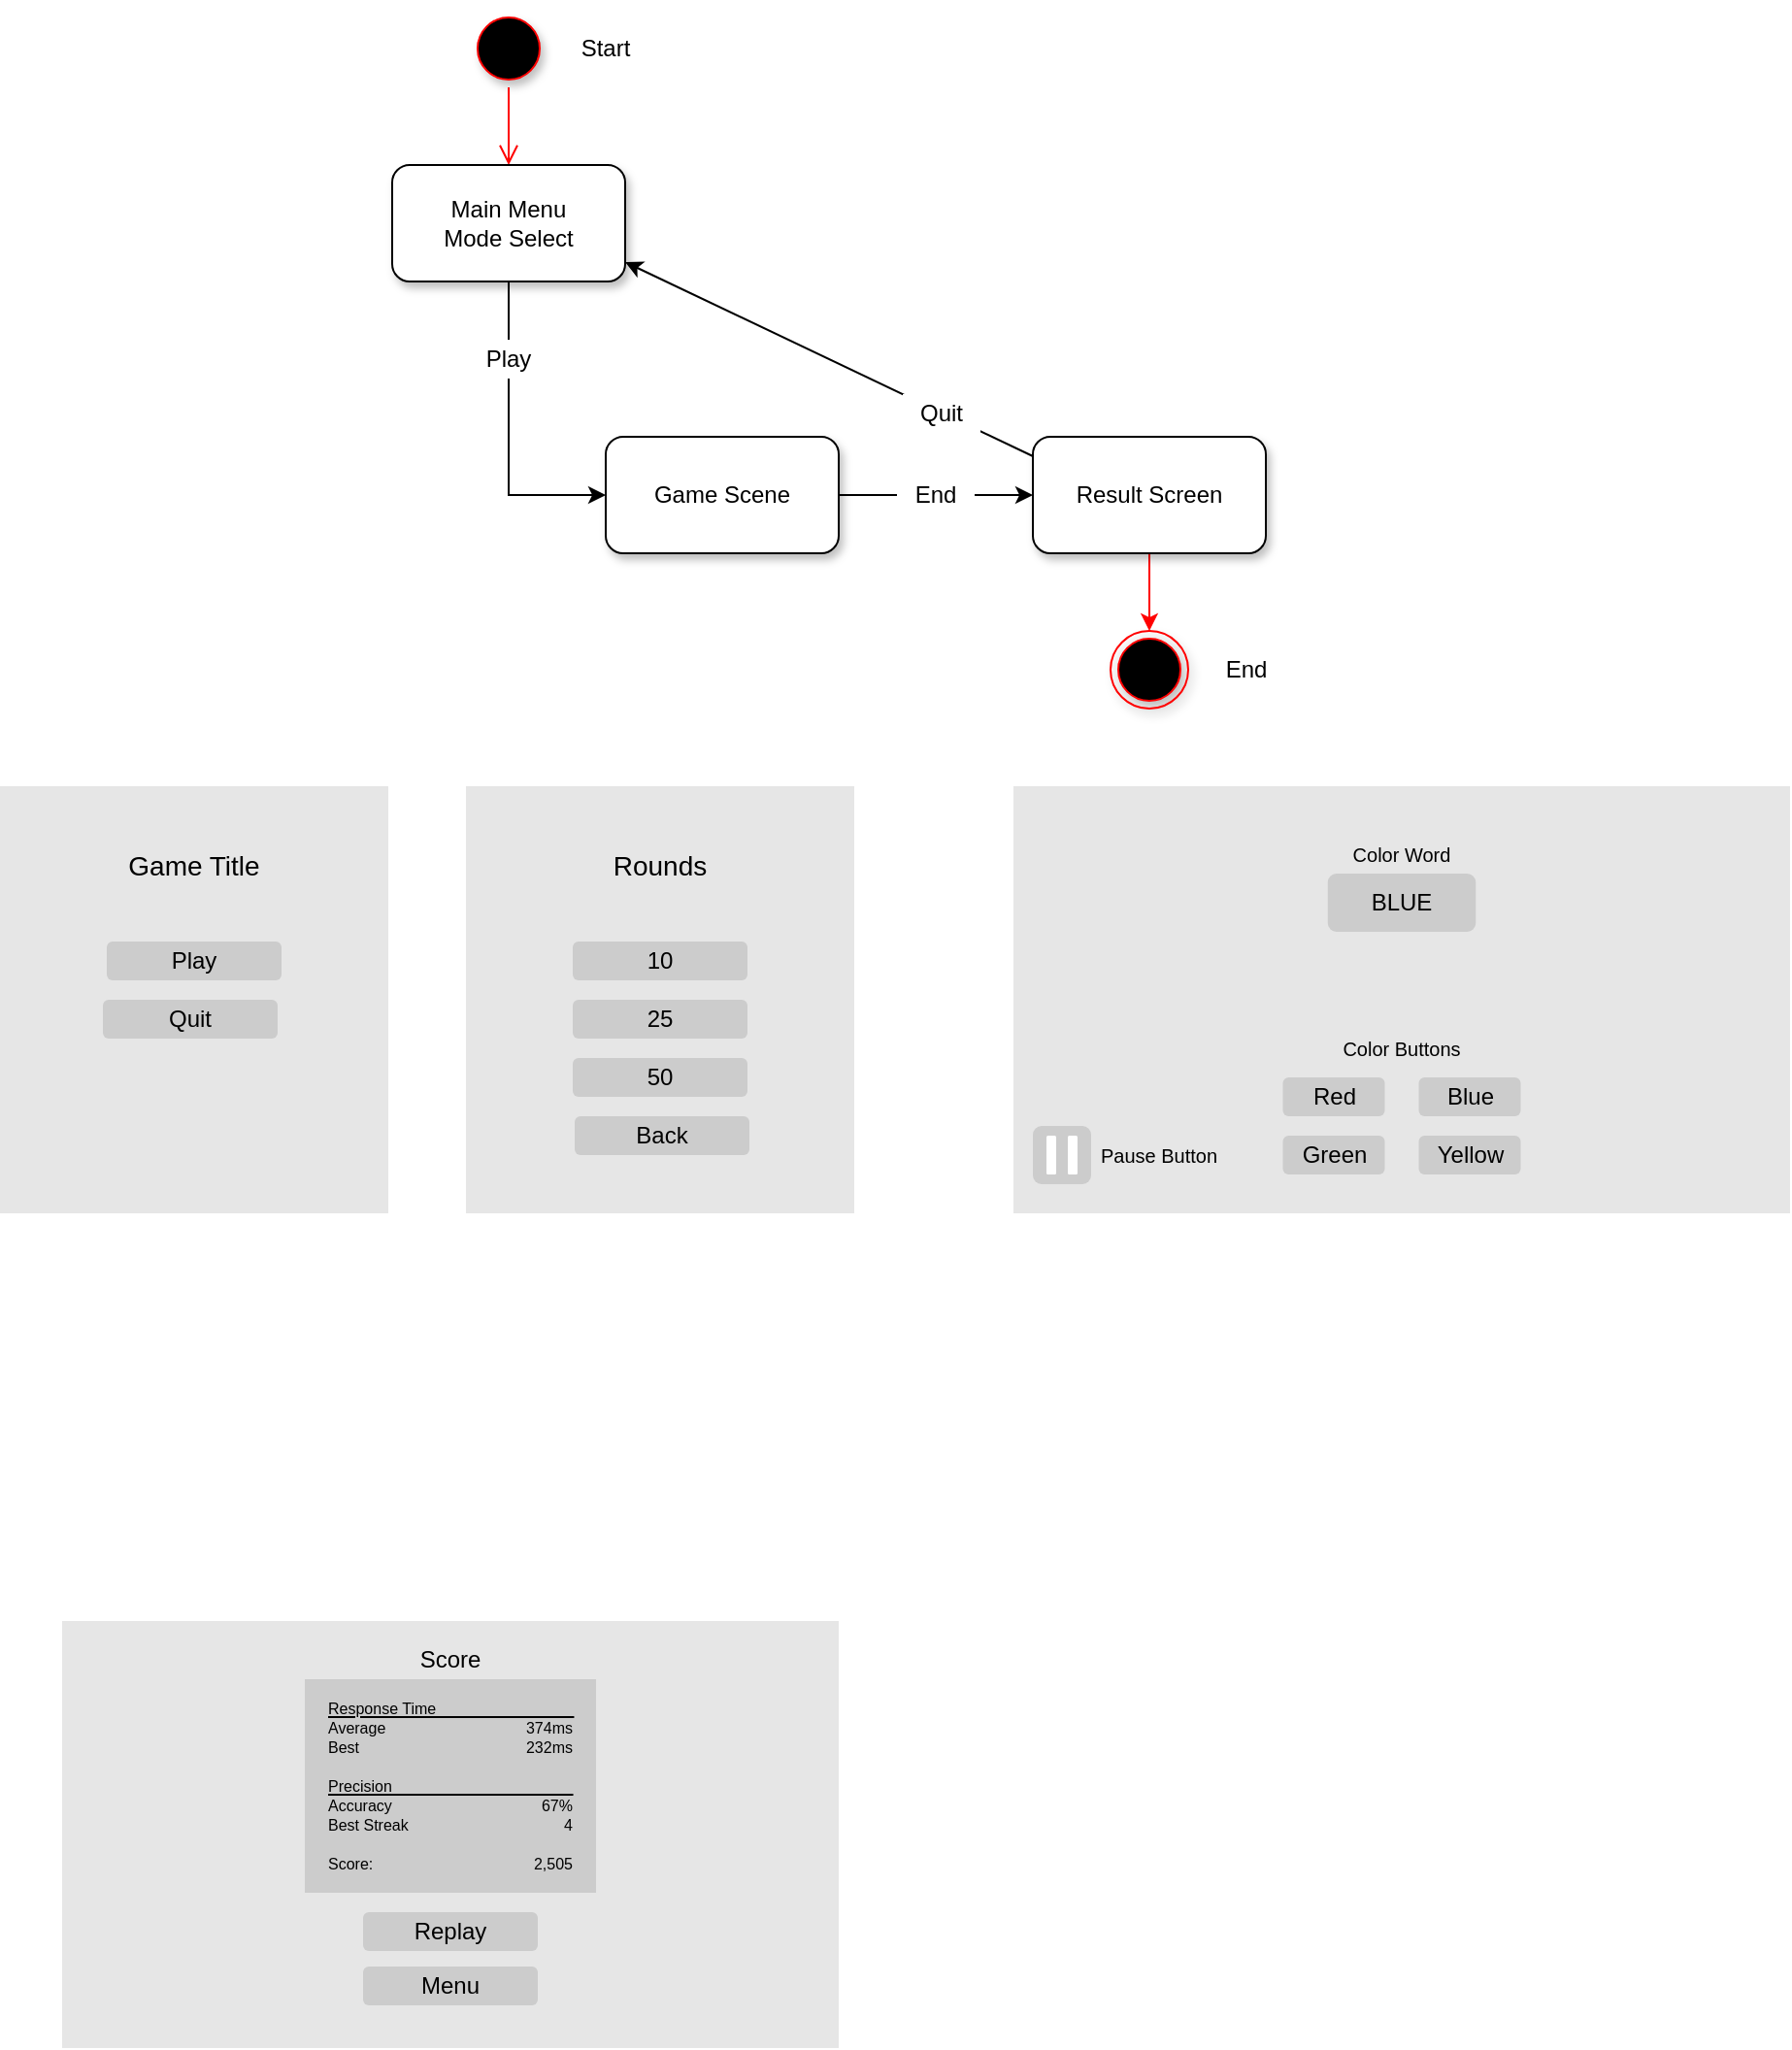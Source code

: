 <mxfile version="14.6.13" type="device"><diagram name="Page-1" id="e7e014a7-5840-1c2e-5031-d8a46d1fe8dd"><mxGraphModel dx="1089" dy="593" grid="0" gridSize="10" guides="1" tooltips="1" connect="1" arrows="1" fold="1" page="1" pageScale="1" pageWidth="1169" pageHeight="826" background="#ffffff" math="0" shadow="0"><root><mxCell id="0"/><mxCell id="1" parent="0"/><mxCell id="aj3zudxaXITrC1H-70pJ-124" value="" style="rounded=0;whiteSpace=wrap;html=1;shadow=0;glass=0;labelBackgroundColor=none;sketch=0;strokeColor=none;fillColor=#E6E6E6;" parent="1" vertex="1"><mxGeometry x="318" y="440" width="200" height="220" as="geometry"/></mxCell><mxCell id="aj3zudxaXITrC1H-70pJ-96" value="" style="endArrow=classic;html=1;strokeColor=#000000;" parent="1" edge="1"><mxGeometry width="50" height="50" relative="1" as="geometry"><mxPoint x="610" y="270" as="sourcePoint"/><mxPoint x="400" y="170" as="targetPoint"/></mxGeometry></mxCell><mxCell id="aj3zudxaXITrC1H-70pJ-41" value="" style="ellipse;html=1;shape=startState;fillColor=#000000;strokeColor=#ff0000;shadow=1;" parent="1" vertex="1"><mxGeometry x="320" y="40" width="40" height="40" as="geometry"/></mxCell><mxCell id="aj3zudxaXITrC1H-70pJ-42" value="" style="edgeStyle=orthogonalEdgeStyle;html=1;verticalAlign=bottom;endArrow=open;endSize=8;strokeColor=#ff0000;entryX=0.5;entryY=0;entryDx=0;entryDy=0;" parent="1" source="aj3zudxaXITrC1H-70pJ-41" target="aj3zudxaXITrC1H-70pJ-55" edge="1"><mxGeometry relative="1" as="geometry"><mxPoint x="340" y="120" as="targetPoint"/></mxGeometry></mxCell><mxCell id="aj3zudxaXITrC1H-70pJ-43" value="Start" style="text;html=1;strokeColor=none;fillColor=none;align=center;verticalAlign=middle;whiteSpace=wrap;rounded=0;" parent="1" vertex="1"><mxGeometry x="370" y="50" width="40" height="20" as="geometry"/></mxCell><mxCell id="aj3zudxaXITrC1H-70pJ-47" value="" style="edgeStyle=orthogonalEdgeStyle;rounded=0;orthogonalLoop=1;jettySize=auto;html=1;entryX=0;entryY=0.5;entryDx=0;entryDy=0;exitX=0.5;exitY=1;exitDx=0;exitDy=0;" parent="1" source="aj3zudxaXITrC1H-70pJ-55" target="aj3zudxaXITrC1H-70pJ-56" edge="1"><mxGeometry x="-0.538" relative="1" as="geometry"><mxPoint x="340" y="220" as="targetPoint"/><mxPoint x="340" y="180" as="sourcePoint"/><Array as="points"><mxPoint x="340" y="290"/></Array><mxPoint as="offset"/></mxGeometry></mxCell><mxCell id="aj3zudxaXITrC1H-70pJ-50" style="edgeStyle=orthogonalEdgeStyle;rounded=0;orthogonalLoop=1;jettySize=auto;html=1;exitX=0.5;exitY=1;exitDx=0;exitDy=0;" parent="1" edge="1"><mxGeometry relative="1" as="geometry"><mxPoint x="680" y="310" as="sourcePoint"/><mxPoint x="680" y="310" as="targetPoint"/></mxGeometry></mxCell><mxCell id="aj3zudxaXITrC1H-70pJ-52" value="" style="ellipse;html=1;shape=endState;fillColor=#000000;strokeColor=#ff0000;shadow=1;" parent="1" vertex="1"><mxGeometry x="650" y="360" width="40" height="40" as="geometry"/></mxCell><mxCell id="aj3zudxaXITrC1H-70pJ-53" value="End" style="text;html=1;strokeColor=none;fillColor=none;align=center;verticalAlign=middle;whiteSpace=wrap;rounded=0;" parent="1" vertex="1"><mxGeometry x="700" y="370" width="40" height="20" as="geometry"/></mxCell><mxCell id="aj3zudxaXITrC1H-70pJ-55" value="Main Menu&lt;br&gt;Mode Select" style="rounded=1;whiteSpace=wrap;html=1;shadow=1;sketch=0;" parent="1" vertex="1"><mxGeometry x="280" y="120" width="120" height="60" as="geometry"/></mxCell><mxCell id="aj3zudxaXITrC1H-70pJ-68" value="" style="edgeStyle=orthogonalEdgeStyle;rounded=0;orthogonalLoop=1;jettySize=auto;html=1;entryX=0;entryY=0.5;entryDx=0;entryDy=0;" parent="1" source="aj3zudxaXITrC1H-70pJ-56" target="aj3zudxaXITrC1H-70pJ-67" edge="1"><mxGeometry relative="1" as="geometry"><mxPoint as="offset"/></mxGeometry></mxCell><mxCell id="aj3zudxaXITrC1H-70pJ-56" value="Game Scene" style="rounded=1;whiteSpace=wrap;html=1;shadow=1;sketch=0;" parent="1" vertex="1"><mxGeometry x="390" y="260" width="120" height="60" as="geometry"/></mxCell><mxCell id="aj3zudxaXITrC1H-70pJ-76" style="edgeStyle=orthogonalEdgeStyle;rounded=0;orthogonalLoop=1;jettySize=auto;html=1;entryX=0.5;entryY=0;entryDx=0;entryDy=0;strokeColor=#FF0000;" parent="1" source="aj3zudxaXITrC1H-70pJ-67" target="aj3zudxaXITrC1H-70pJ-52" edge="1"><mxGeometry relative="1" as="geometry"/></mxCell><mxCell id="aj3zudxaXITrC1H-70pJ-67" value="Result Screen" style="rounded=1;whiteSpace=wrap;html=1;shadow=1;sketch=0;" parent="1" vertex="1"><mxGeometry x="610" y="260" width="120" height="60" as="geometry"/></mxCell><mxCell id="aj3zudxaXITrC1H-70pJ-91" value="Play" style="text;html=1;strokeColor=none;align=center;verticalAlign=middle;whiteSpace=wrap;rounded=0;fillColor=#ffffff;" parent="1" vertex="1"><mxGeometry x="320" y="210" width="40" height="20" as="geometry"/></mxCell><mxCell id="aj3zudxaXITrC1H-70pJ-93" value="End" style="text;html=1;strokeColor=none;align=center;verticalAlign=middle;whiteSpace=wrap;rounded=0;fillColor=#ffffff;" parent="1" vertex="1"><mxGeometry x="540" y="280" width="40" height="20" as="geometry"/></mxCell><mxCell id="aj3zudxaXITrC1H-70pJ-97" value="Quit" style="text;html=1;strokeColor=none;align=center;verticalAlign=middle;whiteSpace=wrap;rounded=0;fillColor=#ffffff;" parent="1" vertex="1"><mxGeometry x="543" y="238" width="40" height="20" as="geometry"/></mxCell><mxCell id="aj3zudxaXITrC1H-70pJ-105" value="" style="rounded=0;whiteSpace=wrap;html=1;shadow=0;glass=0;labelBackgroundColor=none;sketch=0;strokeColor=none;fillColor=#E6E6E6;" parent="1" vertex="1"><mxGeometry x="78" y="440" width="200" height="220" as="geometry"/></mxCell><mxCell id="aj3zudxaXITrC1H-70pJ-107" value="Play" style="rounded=1;whiteSpace=wrap;html=1;shadow=0;glass=0;labelBackgroundColor=none;sketch=0;strokeColor=none;verticalAlign=middle;fillColor=#CCCCCC;" parent="1" vertex="1"><mxGeometry x="133" y="520" width="90" height="20" as="geometry"/></mxCell><mxCell id="aj3zudxaXITrC1H-70pJ-120" value="10" style="rounded=1;whiteSpace=wrap;html=1;shadow=0;glass=0;labelBackgroundColor=none;sketch=0;strokeColor=none;verticalAlign=middle;fillColor=#CCCCCC;" parent="1" vertex="1"><mxGeometry x="373" y="520" width="90" height="20" as="geometry"/></mxCell><mxCell id="aj3zudxaXITrC1H-70pJ-121" value="50" style="rounded=1;whiteSpace=wrap;html=1;shadow=0;glass=0;labelBackgroundColor=none;sketch=0;strokeColor=none;verticalAlign=middle;fillColor=#CCCCCC;" parent="1" vertex="1"><mxGeometry x="373" y="580" width="90" height="20" as="geometry"/></mxCell><mxCell id="aj3zudxaXITrC1H-70pJ-122" value="25" style="rounded=1;whiteSpace=wrap;html=1;shadow=0;glass=0;labelBackgroundColor=none;sketch=0;strokeColor=none;verticalAlign=middle;fillColor=#CCCCCC;" parent="1" vertex="1"><mxGeometry x="373" y="550" width="90" height="20" as="geometry"/></mxCell><mxCell id="aj3zudxaXITrC1H-70pJ-123" value="Quit" style="rounded=1;whiteSpace=wrap;html=1;shadow=0;glass=0;labelBackgroundColor=none;sketch=0;strokeColor=none;verticalAlign=middle;fillColor=#CCCCCC;" parent="1" vertex="1"><mxGeometry x="131" y="550" width="90" height="20" as="geometry"/></mxCell><mxCell id="aj3zudxaXITrC1H-70pJ-125" value="Back" style="rounded=1;whiteSpace=wrap;html=1;shadow=0;glass=0;labelBackgroundColor=none;sketch=0;strokeColor=none;verticalAlign=middle;fillColor=#CCCCCC;" parent="1" vertex="1"><mxGeometry x="374" y="610" width="90" height="20" as="geometry"/></mxCell><mxCell id="aj3zudxaXITrC1H-70pJ-126" value="&lt;font style=&quot;font-size: 14px&quot;&gt;Rounds&lt;/font&gt;" style="text;html=1;strokeColor=none;align=center;verticalAlign=middle;whiteSpace=wrap;rounded=1;shadow=0;glass=0;labelBackgroundColor=none;sketch=0;rotation=0;fontSize=16;" parent="1" vertex="1"><mxGeometry x="373" y="470" width="90" height="20" as="geometry"/></mxCell><mxCell id="aj3zudxaXITrC1H-70pJ-127" value="&lt;font style=&quot;font-size: 14px&quot;&gt;Game Title&lt;/font&gt;" style="text;html=1;strokeColor=none;align=center;verticalAlign=middle;whiteSpace=wrap;rounded=1;shadow=0;glass=0;labelBackgroundColor=none;sketch=0;rotation=0;fontSize=16;" parent="1" vertex="1"><mxGeometry x="133" y="470" width="90" height="20" as="geometry"/></mxCell><mxCell id="aj3zudxaXITrC1H-70pJ-128" value="" style="rounded=0;whiteSpace=wrap;html=1;shadow=0;glass=0;labelBackgroundColor=none;sketch=0;strokeColor=none;fillColor=#E6E6E6;" parent="1" vertex="1"><mxGeometry x="600" y="440" width="400" height="220" as="geometry"/></mxCell><mxCell id="aj3zudxaXITrC1H-70pJ-134" value="&lt;font style=&quot;font-size: 10px&quot;&gt;Color Buttons&lt;/font&gt;" style="text;html=1;strokeColor=none;fillColor=none;align=center;verticalAlign=middle;whiteSpace=wrap;rounded=0;shadow=1;glass=0;labelBackgroundColor=none;sketch=0;fontSize=12;" parent="1" vertex="1"><mxGeometry x="760" y="570" width="80" height="10" as="geometry"/></mxCell><mxCell id="aj3zudxaXITrC1H-70pJ-135" value="&lt;font style=&quot;font-size: 10px&quot;&gt;Color Word&lt;/font&gt;" style="text;html=1;strokeColor=none;fillColor=none;align=center;verticalAlign=middle;whiteSpace=wrap;rounded=0;shadow=1;glass=0;labelBackgroundColor=none;sketch=0;fontSize=16;" parent="1" vertex="1"><mxGeometry x="750" y="465" width="100" height="15" as="geometry"/></mxCell><mxCell id="aj3zudxaXITrC1H-70pJ-136" value="Red" style="rounded=1;whiteSpace=wrap;html=1;shadow=0;glass=0;labelBackgroundColor=none;sketch=0;strokeColor=none;verticalAlign=middle;fillColor=#CCCCCC;" parent="1" vertex="1"><mxGeometry x="738.75" y="590" width="52.5" height="20" as="geometry"/></mxCell><mxCell id="aj3zudxaXITrC1H-70pJ-138" value="Blue" style="rounded=1;whiteSpace=wrap;html=1;shadow=0;glass=0;labelBackgroundColor=none;sketch=0;strokeColor=none;verticalAlign=middle;fillColor=#CCCCCC;" parent="1" vertex="1"><mxGeometry x="808.75" y="590" width="52.5" height="20" as="geometry"/></mxCell><mxCell id="aj3zudxaXITrC1H-70pJ-139" value="Green" style="rounded=1;whiteSpace=wrap;html=1;shadow=0;glass=0;labelBackgroundColor=none;sketch=0;strokeColor=none;verticalAlign=middle;fillColor=#CCCCCC;" parent="1" vertex="1"><mxGeometry x="738.75" y="620" width="52.5" height="20" as="geometry"/></mxCell><mxCell id="aj3zudxaXITrC1H-70pJ-145" value="Yellow" style="rounded=1;whiteSpace=wrap;html=1;shadow=0;glass=0;labelBackgroundColor=none;sketch=0;strokeColor=none;verticalAlign=middle;fillColor=#CCCCCC;" parent="1" vertex="1"><mxGeometry x="808.75" y="620" width="52.5" height="20" as="geometry"/></mxCell><mxCell id="aj3zudxaXITrC1H-70pJ-146" value="&lt;font style=&quot;font-size: 10px&quot;&gt;Pause Button&lt;/font&gt;" style="text;html=1;strokeColor=none;fillColor=none;align=center;verticalAlign=middle;whiteSpace=wrap;rounded=0;shadow=1;glass=0;labelBackgroundColor=none;sketch=0;fontSize=12;" parent="1" vertex="1"><mxGeometry x="640" y="625" width="70" height="10" as="geometry"/></mxCell><mxCell id="aj3zudxaXITrC1H-70pJ-147" value="BLUE" style="rounded=1;whiteSpace=wrap;html=1;shadow=0;glass=0;labelBackgroundColor=none;sketch=0;strokeColor=none;verticalAlign=middle;fillColor=#CCCCCC;" parent="1" vertex="1"><mxGeometry x="761.88" y="485" width="76.25" height="30" as="geometry"/></mxCell><mxCell id="aj3zudxaXITrC1H-70pJ-150" value="" style="rounded=1;whiteSpace=wrap;html=1;shadow=0;glass=0;labelBackgroundColor=none;sketch=0;strokeColor=none;verticalAlign=middle;fillColor=#CCCCCC;" parent="1" vertex="1"><mxGeometry x="610" y="615" width="30" height="30" as="geometry"/></mxCell><mxCell id="aj3zudxaXITrC1H-70pJ-151" value="" style="rounded=1;whiteSpace=wrap;html=1;shadow=0;glass=0;labelBackgroundColor=none;sketch=0;strokeColor=none;verticalAlign=middle;fillColor=#FFFFFF;" parent="1" vertex="1"><mxGeometry x="617" y="620" width="5" height="20" as="geometry"/></mxCell><mxCell id="aj3zudxaXITrC1H-70pJ-152" value="" style="rounded=1;whiteSpace=wrap;html=1;shadow=0;glass=0;labelBackgroundColor=none;sketch=0;strokeColor=none;verticalAlign=middle;fillColor=#FFFFFF;" parent="1" vertex="1"><mxGeometry x="628" y="620" width="5" height="20" as="geometry"/></mxCell><mxCell id="aj3zudxaXITrC1H-70pJ-155" value="" style="rounded=0;whiteSpace=wrap;html=1;shadow=0;glass=0;labelBackgroundColor=none;sketch=0;strokeColor=none;fillColor=#E6E6E6;" parent="1" vertex="1"><mxGeometry x="110" y="870" width="400" height="220" as="geometry"/></mxCell><mxCell id="aj3zudxaXITrC1H-70pJ-169" value="Menu" style="rounded=1;whiteSpace=wrap;html=1;shadow=0;glass=0;labelBackgroundColor=none;sketch=0;strokeColor=none;verticalAlign=middle;fillColor=#CCCCCC;" parent="1" vertex="1"><mxGeometry x="265" y="1048" width="90" height="20" as="geometry"/></mxCell><mxCell id="aj3zudxaXITrC1H-70pJ-170" value="Replay" style="rounded=1;whiteSpace=wrap;html=1;shadow=0;glass=0;labelBackgroundColor=none;sketch=0;strokeColor=none;verticalAlign=middle;fillColor=#CCCCCC;" parent="1" vertex="1"><mxGeometry x="265" y="1020" width="90" height="20" as="geometry"/></mxCell><mxCell id="aj3zudxaXITrC1H-70pJ-172" value="" style="rounded=0;whiteSpace=wrap;html=1;shadow=0;glass=0;labelBackgroundColor=none;sketch=0;strokeColor=none;verticalAlign=middle;fillColor=#CCCCCC;" parent="1" vertex="1"><mxGeometry x="235" y="900" width="150" height="110" as="geometry"/></mxCell><mxCell id="aj3zudxaXITrC1H-70pJ-174" value="Average" style="text;html=1;strokeColor=none;fillColor=none;align=left;verticalAlign=middle;whiteSpace=wrap;rounded=0;shadow=0;glass=0;labelBackgroundColor=none;sketch=0;fontSize=8;fontColor=none;" parent="1" vertex="1"><mxGeometry x="245" y="920" width="50" height="10" as="geometry"/></mxCell><mxCell id="aj3zudxaXITrC1H-70pJ-175" value="Best" style="text;html=1;strokeColor=none;fillColor=none;align=left;verticalAlign=middle;whiteSpace=wrap;rounded=0;shadow=0;glass=0;labelBackgroundColor=none;sketch=0;fontSize=8;fontColor=none;" parent="1" vertex="1"><mxGeometry x="245" y="930" width="50" height="10" as="geometry"/></mxCell><mxCell id="aj3zudxaXITrC1H-70pJ-176" value="Accuracy" style="text;html=1;strokeColor=none;fillColor=none;align=left;verticalAlign=middle;whiteSpace=wrap;rounded=0;shadow=0;glass=0;labelBackgroundColor=none;sketch=0;fontSize=8;fontColor=none;" parent="1" vertex="1"><mxGeometry x="245" y="960" width="50" height="10" as="geometry"/></mxCell><mxCell id="aj3zudxaXITrC1H-70pJ-177" value="Best Streak" style="text;html=1;strokeColor=none;fillColor=none;align=left;verticalAlign=middle;whiteSpace=wrap;rounded=0;shadow=0;glass=0;labelBackgroundColor=none;sketch=0;fontSize=8;fontColor=none;" parent="1" vertex="1"><mxGeometry x="245" y="970" width="50" height="10" as="geometry"/></mxCell><mxCell id="aj3zudxaXITrC1H-70pJ-178" value="&lt;u&gt;Response Time&amp;nbsp; &amp;nbsp; &amp;nbsp; &amp;nbsp; &amp;nbsp; &amp;nbsp; &amp;nbsp; &amp;nbsp; &amp;nbsp; &amp;nbsp; &amp;nbsp; &amp;nbsp; &amp;nbsp; &amp;nbsp; &amp;nbsp; &amp;nbsp;&amp;nbsp;&lt;/u&gt;" style="text;html=1;strokeColor=none;fillColor=none;align=left;verticalAlign=middle;whiteSpace=wrap;rounded=0;shadow=0;glass=0;labelBackgroundColor=none;sketch=0;fontSize=8;fontColor=none;" parent="1" vertex="1"><mxGeometry x="245" y="910" width="130" height="10" as="geometry"/></mxCell><mxCell id="aj3zudxaXITrC1H-70pJ-179" value="&lt;u&gt;Precision&amp;nbsp; &amp;nbsp; &amp;nbsp; &amp;nbsp; &amp;nbsp; &amp;nbsp; &amp;nbsp; &amp;nbsp; &amp;nbsp; &amp;nbsp; &amp;nbsp; &amp;nbsp; &amp;nbsp; &amp;nbsp; &amp;nbsp; &amp;nbsp; &amp;nbsp; &amp;nbsp; &amp;nbsp; &amp;nbsp; &amp;nbsp;&amp;nbsp;&lt;/u&gt;" style="text;html=1;strokeColor=none;fillColor=none;align=left;verticalAlign=middle;whiteSpace=wrap;rounded=0;shadow=0;glass=0;labelBackgroundColor=none;sketch=0;fontSize=8;fontColor=none;" parent="1" vertex="1"><mxGeometry x="245" y="950" width="130" height="10" as="geometry"/></mxCell><mxCell id="aj3zudxaXITrC1H-70pJ-180" value="Score:" style="text;html=1;strokeColor=none;fillColor=none;align=left;verticalAlign=middle;whiteSpace=wrap;rounded=0;shadow=0;glass=0;labelBackgroundColor=none;sketch=0;fontSize=8;fontColor=none;" parent="1" vertex="1"><mxGeometry x="245" y="990" width="50" height="10" as="geometry"/></mxCell><mxCell id="aj3zudxaXITrC1H-70pJ-181" value="374ms" style="text;html=1;strokeColor=none;fillColor=none;align=right;verticalAlign=middle;whiteSpace=wrap;rounded=0;shadow=0;glass=0;labelBackgroundColor=none;sketch=0;fontSize=8;fontColor=none;" parent="1" vertex="1"><mxGeometry x="325" y="920" width="50" height="10" as="geometry"/></mxCell><mxCell id="aj3zudxaXITrC1H-70pJ-182" value="232ms" style="text;html=1;strokeColor=none;fillColor=none;align=right;verticalAlign=middle;whiteSpace=wrap;rounded=0;shadow=0;glass=0;labelBackgroundColor=none;sketch=0;fontSize=8;fontColor=none;" parent="1" vertex="1"><mxGeometry x="325" y="930" width="50" height="10" as="geometry"/></mxCell><mxCell id="aj3zudxaXITrC1H-70pJ-183" value="67%" style="text;html=1;strokeColor=none;fillColor=none;align=right;verticalAlign=middle;whiteSpace=wrap;rounded=0;shadow=0;glass=0;labelBackgroundColor=none;sketch=0;fontSize=8;fontColor=none;" parent="1" vertex="1"><mxGeometry x="325" y="960" width="50" height="10" as="geometry"/></mxCell><mxCell id="aj3zudxaXITrC1H-70pJ-184" value="4" style="text;html=1;strokeColor=none;fillColor=none;align=right;verticalAlign=middle;whiteSpace=wrap;rounded=0;shadow=0;glass=0;labelBackgroundColor=none;sketch=0;fontSize=8;fontColor=none;" parent="1" vertex="1"><mxGeometry x="325" y="970" width="50" height="10" as="geometry"/></mxCell><mxCell id="aj3zudxaXITrC1H-70pJ-187" value="&lt;div&gt;&lt;span&gt;2,505&lt;/span&gt;&lt;/div&gt;" style="text;html=1;strokeColor=none;fillColor=none;align=right;verticalAlign=middle;whiteSpace=wrap;rounded=0;shadow=0;glass=0;labelBackgroundColor=none;sketch=0;fontSize=8;fontColor=none;" parent="1" vertex="1"><mxGeometry x="325" y="990" width="50" height="10" as="geometry"/></mxCell><mxCell id="aj3zudxaXITrC1H-70pJ-188" value="Score" style="rounded=1;whiteSpace=wrap;html=1;shadow=0;glass=0;labelBackgroundColor=none;sketch=0;strokeColor=none;verticalAlign=middle;fillColor=none;" parent="1" vertex="1"><mxGeometry x="265" y="880" width="90" height="20" as="geometry"/></mxCell></root></mxGraphModel></diagram></mxfile>